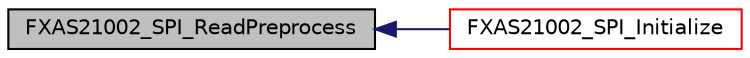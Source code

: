 digraph "FXAS21002_SPI_ReadPreprocess"
{
  edge [fontname="Helvetica",fontsize="10",labelfontname="Helvetica",labelfontsize="10"];
  node [fontname="Helvetica",fontsize="10",shape=record];
  rankdir="LR";
  Node52 [label="FXAS21002_SPI_ReadPreprocess",height=0.2,width=0.4,color="black", fillcolor="grey75", style="filled", fontcolor="black"];
  Node52 -> Node53 [dir="back",color="midnightblue",fontsize="10",style="solid",fontname="Helvetica"];
  Node53 [label="FXAS21002_SPI_Initialize",height=0.2,width=0.4,color="red", fillcolor="white", style="filled",URL="$fxas21002__drv_8h.html#a6a3e2b9d7fd78d3bcfbeae10000473c7",tooltip="The interface function to initialize the sensor. "];
}
